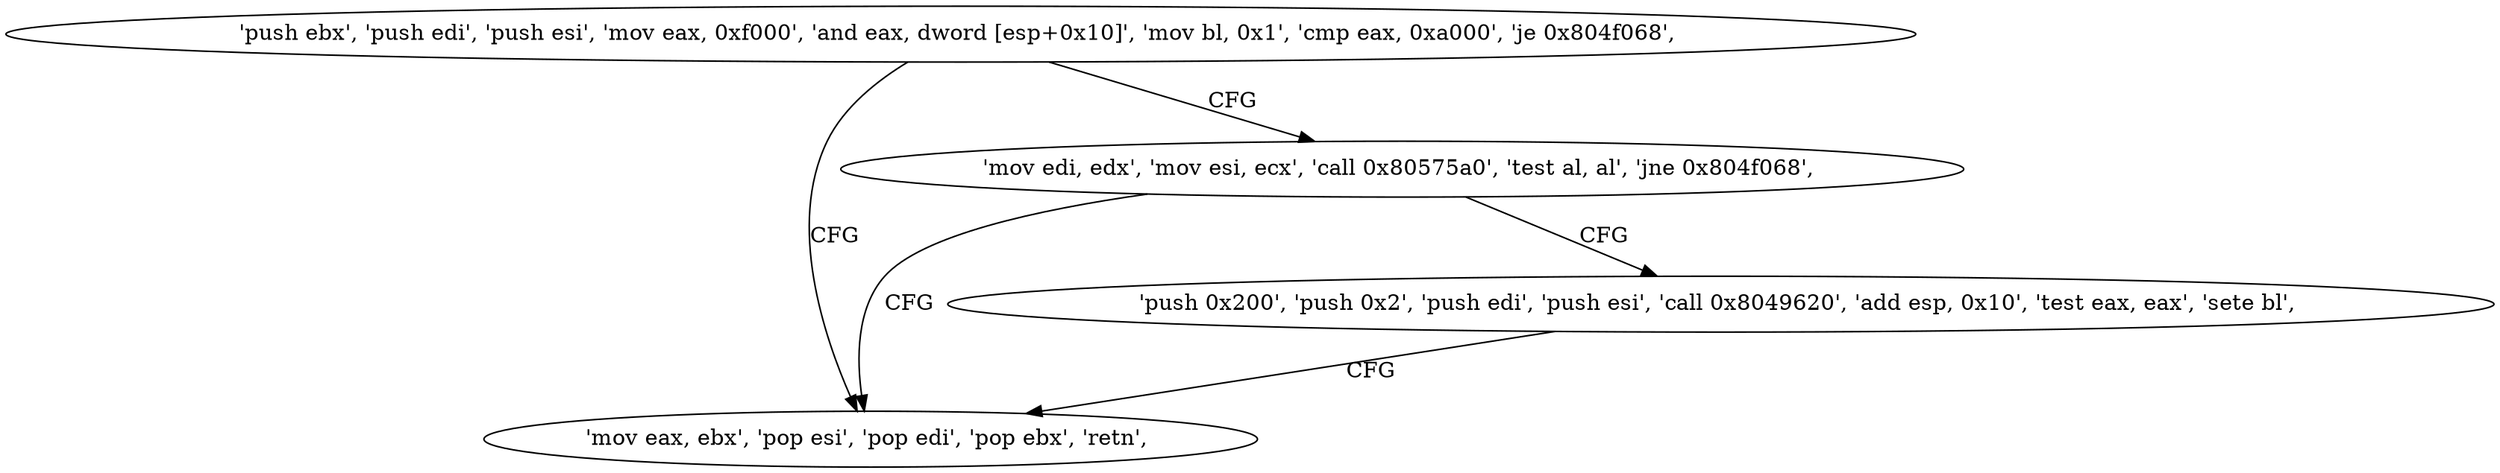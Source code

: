 digraph "func" {
"134541360" [label = "'push ebx', 'push edi', 'push esi', 'mov eax, 0xf000', 'and eax, dword [esp+0x10]', 'mov bl, 0x1', 'cmp eax, 0xa000', 'je 0x804f068', " ]
"134541416" [label = "'mov eax, ebx', 'pop esi', 'pop edi', 'pop ebx', 'retn', " ]
"134541381" [label = "'mov edi, edx', 'mov esi, ecx', 'call 0x80575a0', 'test al, al', 'jne 0x804f068', " ]
"134541394" [label = "'push 0x200', 'push 0x2', 'push edi', 'push esi', 'call 0x8049620', 'add esp, 0x10', 'test eax, eax', 'sete bl', " ]
"134541360" -> "134541416" [ label = "CFG" ]
"134541360" -> "134541381" [ label = "CFG" ]
"134541381" -> "134541416" [ label = "CFG" ]
"134541381" -> "134541394" [ label = "CFG" ]
"134541394" -> "134541416" [ label = "CFG" ]
}
